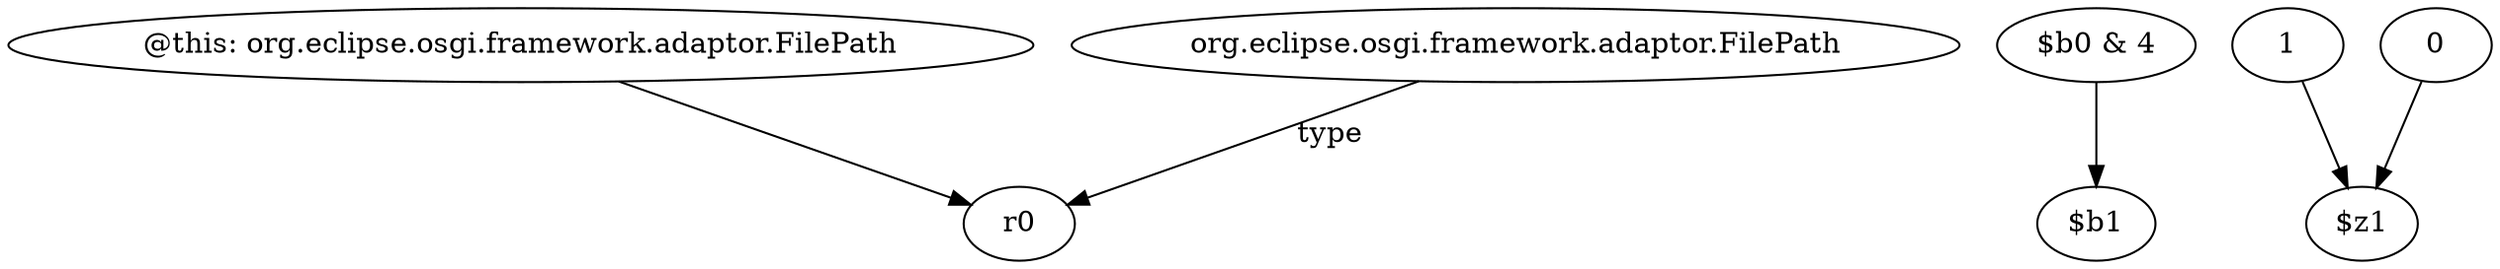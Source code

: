 digraph g {
0[label="@this: org.eclipse.osgi.framework.adaptor.FilePath"]
1[label="r0"]
0->1[label=""]
2[label="$b0 & 4"]
3[label="$b1"]
2->3[label=""]
4[label="1"]
5[label="$z1"]
4->5[label=""]
6[label="0"]
6->5[label=""]
7[label="org.eclipse.osgi.framework.adaptor.FilePath"]
7->1[label="type"]
}